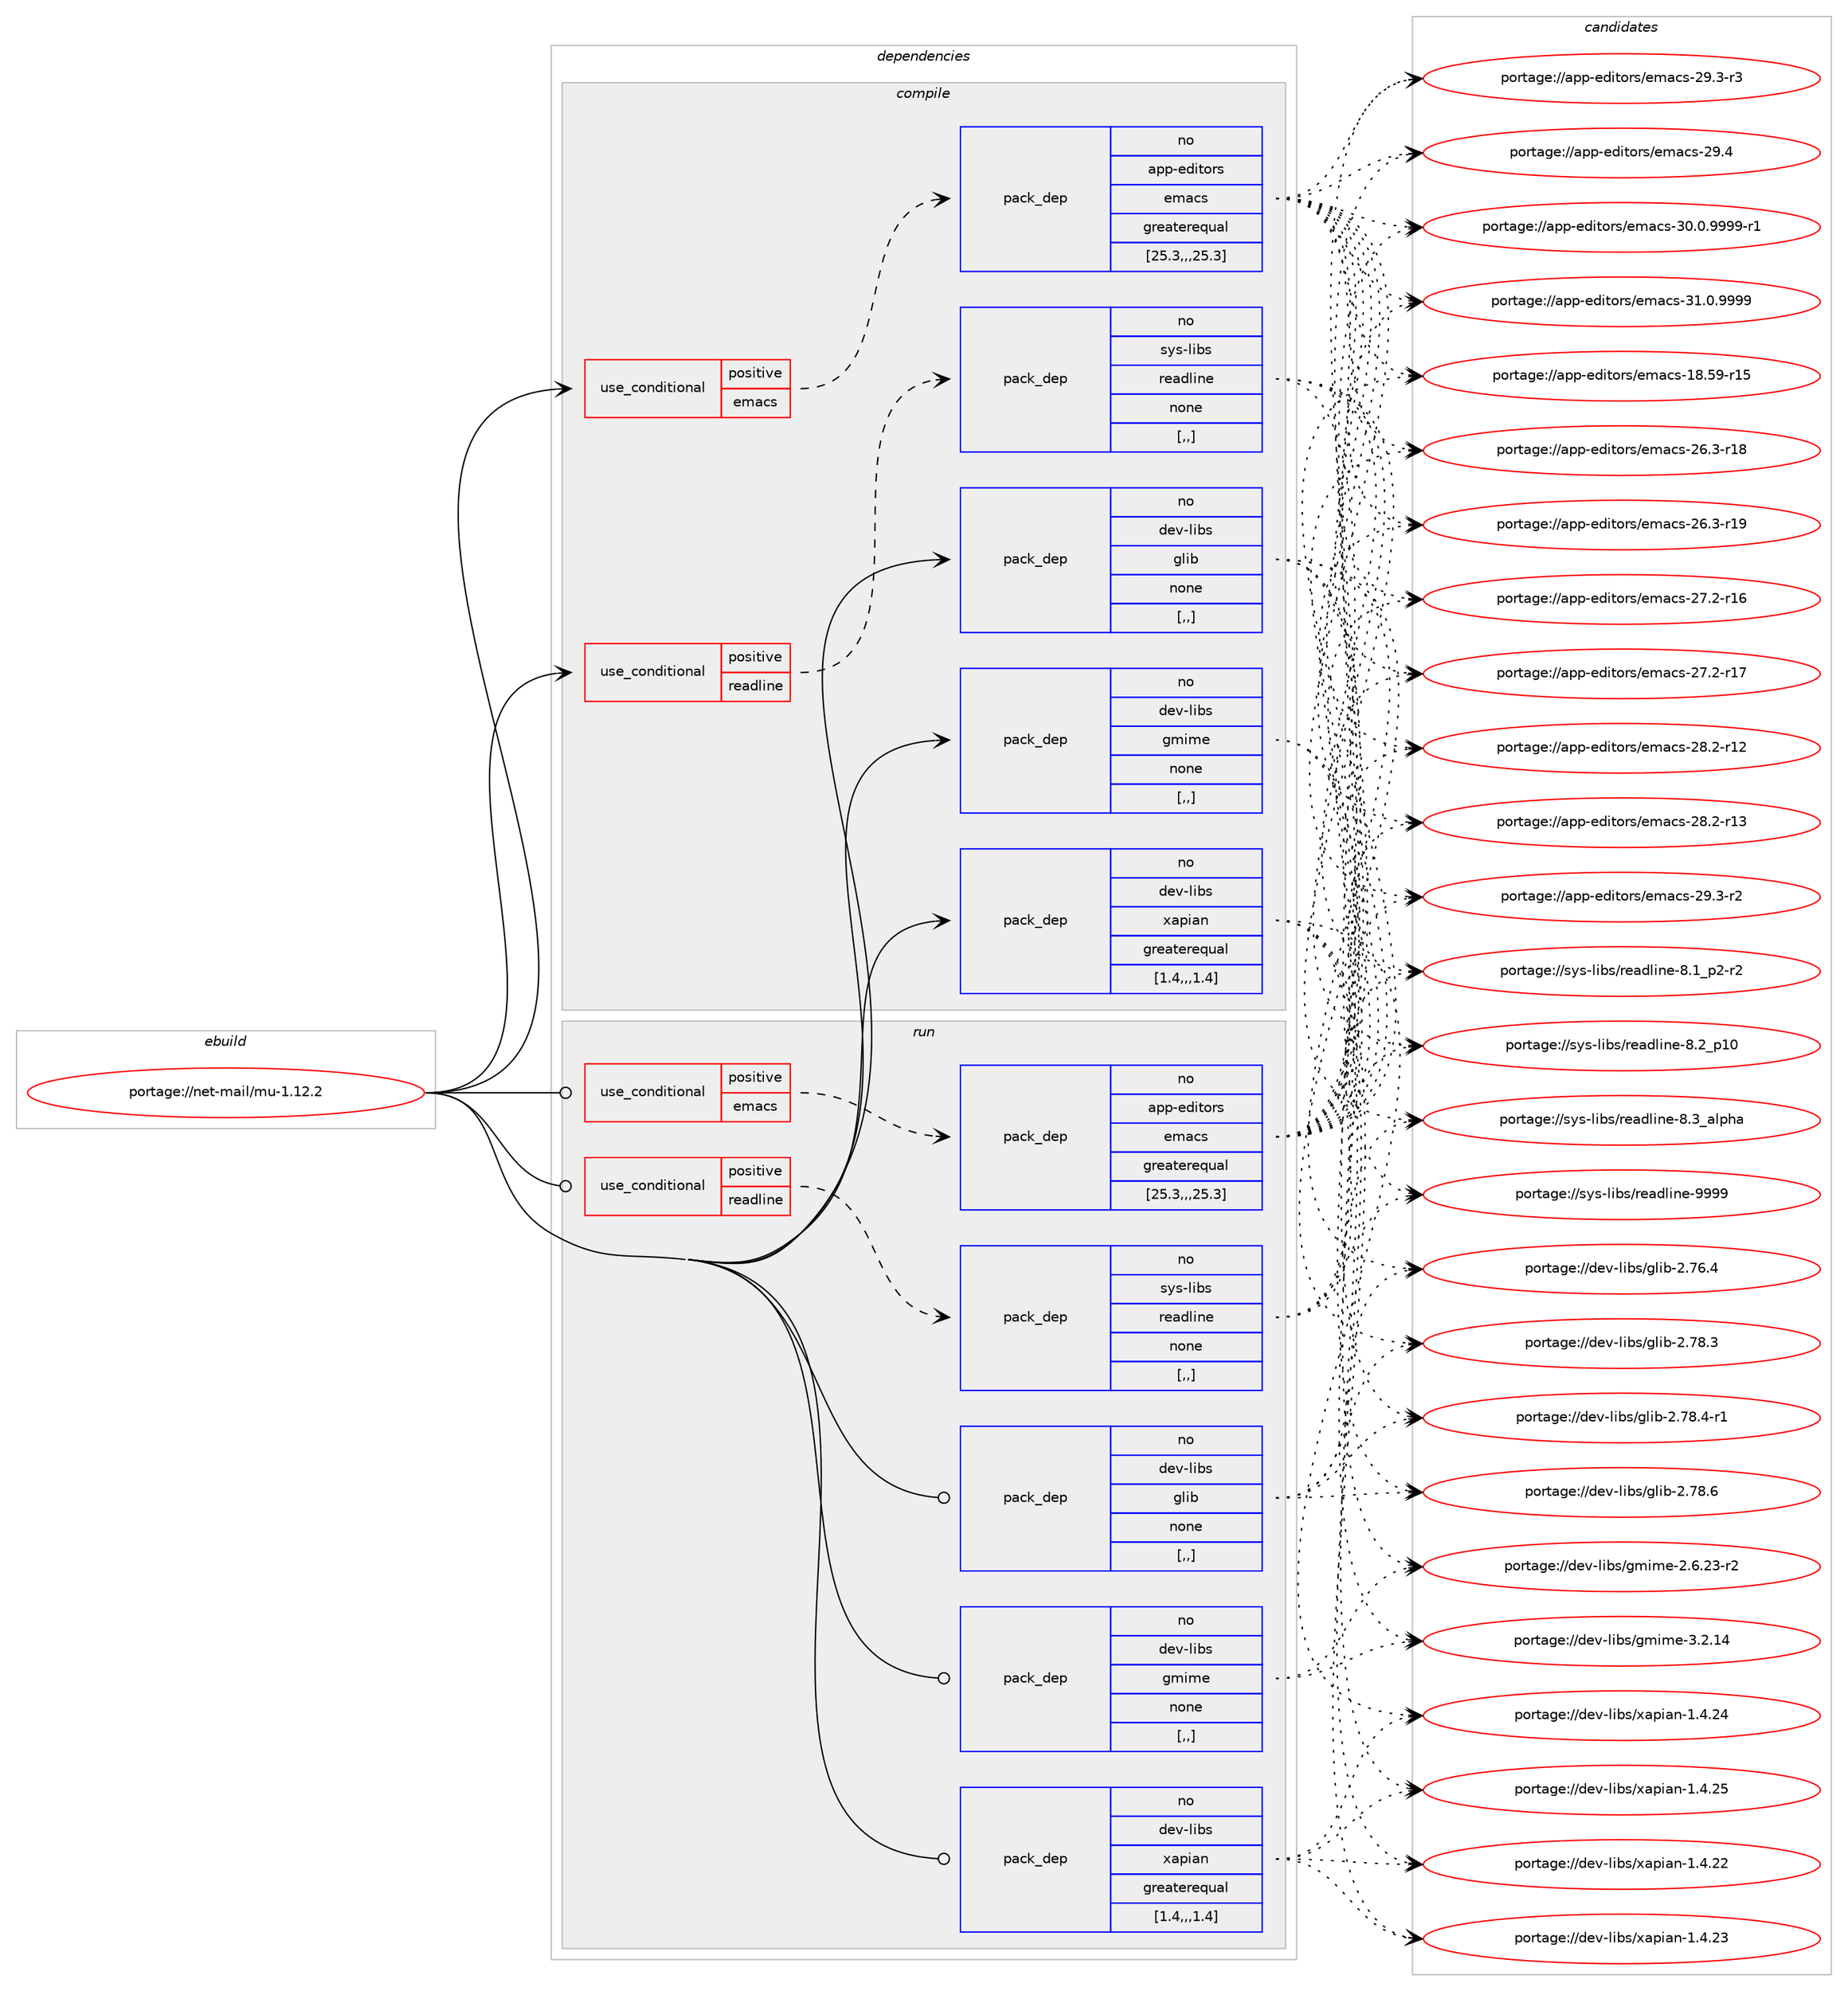 digraph prolog {

# *************
# Graph options
# *************

newrank=true;
concentrate=true;
compound=true;
graph [rankdir=LR,fontname=Helvetica,fontsize=10,ranksep=1.5];#, ranksep=2.5, nodesep=0.2];
edge  [arrowhead=vee];
node  [fontname=Helvetica,fontsize=10];

# **********
# The ebuild
# **********

subgraph cluster_leftcol {
color=gray;
rank=same;
label=<<i>ebuild</i>>;
id [label="portage://net-mail/mu-1.12.2", color=red, width=4, href="../net-mail/mu-1.12.2.svg"];
}

# ****************
# The dependencies
# ****************

subgraph cluster_midcol {
color=gray;
label=<<i>dependencies</i>>;
subgraph cluster_compile {
fillcolor="#eeeeee";
style=filled;
label=<<i>compile</i>>;
subgraph cond92836 {
dependency355344 [label=<<TABLE BORDER="0" CELLBORDER="1" CELLSPACING="0" CELLPADDING="4"><TR><TD ROWSPAN="3" CELLPADDING="10">use_conditional</TD></TR><TR><TD>positive</TD></TR><TR><TD>emacs</TD></TR></TABLE>>, shape=none, color=red];
subgraph pack259899 {
dependency355345 [label=<<TABLE BORDER="0" CELLBORDER="1" CELLSPACING="0" CELLPADDING="4" WIDTH="220"><TR><TD ROWSPAN="6" CELLPADDING="30">pack_dep</TD></TR><TR><TD WIDTH="110">no</TD></TR><TR><TD>app-editors</TD></TR><TR><TD>emacs</TD></TR><TR><TD>greaterequal</TD></TR><TR><TD>[25.3,,,25.3]</TD></TR></TABLE>>, shape=none, color=blue];
}
dependency355344:e -> dependency355345:w [weight=20,style="dashed",arrowhead="vee"];
}
id:e -> dependency355344:w [weight=20,style="solid",arrowhead="vee"];
subgraph cond92837 {
dependency355346 [label=<<TABLE BORDER="0" CELLBORDER="1" CELLSPACING="0" CELLPADDING="4"><TR><TD ROWSPAN="3" CELLPADDING="10">use_conditional</TD></TR><TR><TD>positive</TD></TR><TR><TD>readline</TD></TR></TABLE>>, shape=none, color=red];
subgraph pack259900 {
dependency355347 [label=<<TABLE BORDER="0" CELLBORDER="1" CELLSPACING="0" CELLPADDING="4" WIDTH="220"><TR><TD ROWSPAN="6" CELLPADDING="30">pack_dep</TD></TR><TR><TD WIDTH="110">no</TD></TR><TR><TD>sys-libs</TD></TR><TR><TD>readline</TD></TR><TR><TD>none</TD></TR><TR><TD>[,,]</TD></TR></TABLE>>, shape=none, color=blue];
}
dependency355346:e -> dependency355347:w [weight=20,style="dashed",arrowhead="vee"];
}
id:e -> dependency355346:w [weight=20,style="solid",arrowhead="vee"];
subgraph pack259901 {
dependency355348 [label=<<TABLE BORDER="0" CELLBORDER="1" CELLSPACING="0" CELLPADDING="4" WIDTH="220"><TR><TD ROWSPAN="6" CELLPADDING="30">pack_dep</TD></TR><TR><TD WIDTH="110">no</TD></TR><TR><TD>dev-libs</TD></TR><TR><TD>glib</TD></TR><TR><TD>none</TD></TR><TR><TD>[,,]</TD></TR></TABLE>>, shape=none, color=blue];
}
id:e -> dependency355348:w [weight=20,style="solid",arrowhead="vee"];
subgraph pack259902 {
dependency355349 [label=<<TABLE BORDER="0" CELLBORDER="1" CELLSPACING="0" CELLPADDING="4" WIDTH="220"><TR><TD ROWSPAN="6" CELLPADDING="30">pack_dep</TD></TR><TR><TD WIDTH="110">no</TD></TR><TR><TD>dev-libs</TD></TR><TR><TD>gmime</TD></TR><TR><TD>none</TD></TR><TR><TD>[,,]</TD></TR></TABLE>>, shape=none, color=blue];
}
id:e -> dependency355349:w [weight=20,style="solid",arrowhead="vee"];
subgraph pack259903 {
dependency355350 [label=<<TABLE BORDER="0" CELLBORDER="1" CELLSPACING="0" CELLPADDING="4" WIDTH="220"><TR><TD ROWSPAN="6" CELLPADDING="30">pack_dep</TD></TR><TR><TD WIDTH="110">no</TD></TR><TR><TD>dev-libs</TD></TR><TR><TD>xapian</TD></TR><TR><TD>greaterequal</TD></TR><TR><TD>[1.4,,,1.4]</TD></TR></TABLE>>, shape=none, color=blue];
}
id:e -> dependency355350:w [weight=20,style="solid",arrowhead="vee"];
}
subgraph cluster_compileandrun {
fillcolor="#eeeeee";
style=filled;
label=<<i>compile and run</i>>;
}
subgraph cluster_run {
fillcolor="#eeeeee";
style=filled;
label=<<i>run</i>>;
subgraph cond92838 {
dependency355351 [label=<<TABLE BORDER="0" CELLBORDER="1" CELLSPACING="0" CELLPADDING="4"><TR><TD ROWSPAN="3" CELLPADDING="10">use_conditional</TD></TR><TR><TD>positive</TD></TR><TR><TD>emacs</TD></TR></TABLE>>, shape=none, color=red];
subgraph pack259904 {
dependency355352 [label=<<TABLE BORDER="0" CELLBORDER="1" CELLSPACING="0" CELLPADDING="4" WIDTH="220"><TR><TD ROWSPAN="6" CELLPADDING="30">pack_dep</TD></TR><TR><TD WIDTH="110">no</TD></TR><TR><TD>app-editors</TD></TR><TR><TD>emacs</TD></TR><TR><TD>greaterequal</TD></TR><TR><TD>[25.3,,,25.3]</TD></TR></TABLE>>, shape=none, color=blue];
}
dependency355351:e -> dependency355352:w [weight=20,style="dashed",arrowhead="vee"];
}
id:e -> dependency355351:w [weight=20,style="solid",arrowhead="odot"];
subgraph cond92839 {
dependency355353 [label=<<TABLE BORDER="0" CELLBORDER="1" CELLSPACING="0" CELLPADDING="4"><TR><TD ROWSPAN="3" CELLPADDING="10">use_conditional</TD></TR><TR><TD>positive</TD></TR><TR><TD>readline</TD></TR></TABLE>>, shape=none, color=red];
subgraph pack259905 {
dependency355354 [label=<<TABLE BORDER="0" CELLBORDER="1" CELLSPACING="0" CELLPADDING="4" WIDTH="220"><TR><TD ROWSPAN="6" CELLPADDING="30">pack_dep</TD></TR><TR><TD WIDTH="110">no</TD></TR><TR><TD>sys-libs</TD></TR><TR><TD>readline</TD></TR><TR><TD>none</TD></TR><TR><TD>[,,]</TD></TR></TABLE>>, shape=none, color=blue];
}
dependency355353:e -> dependency355354:w [weight=20,style="dashed",arrowhead="vee"];
}
id:e -> dependency355353:w [weight=20,style="solid",arrowhead="odot"];
subgraph pack259906 {
dependency355355 [label=<<TABLE BORDER="0" CELLBORDER="1" CELLSPACING="0" CELLPADDING="4" WIDTH="220"><TR><TD ROWSPAN="6" CELLPADDING="30">pack_dep</TD></TR><TR><TD WIDTH="110">no</TD></TR><TR><TD>dev-libs</TD></TR><TR><TD>glib</TD></TR><TR><TD>none</TD></TR><TR><TD>[,,]</TD></TR></TABLE>>, shape=none, color=blue];
}
id:e -> dependency355355:w [weight=20,style="solid",arrowhead="odot"];
subgraph pack259907 {
dependency355356 [label=<<TABLE BORDER="0" CELLBORDER="1" CELLSPACING="0" CELLPADDING="4" WIDTH="220"><TR><TD ROWSPAN="6" CELLPADDING="30">pack_dep</TD></TR><TR><TD WIDTH="110">no</TD></TR><TR><TD>dev-libs</TD></TR><TR><TD>gmime</TD></TR><TR><TD>none</TD></TR><TR><TD>[,,]</TD></TR></TABLE>>, shape=none, color=blue];
}
id:e -> dependency355356:w [weight=20,style="solid",arrowhead="odot"];
subgraph pack259908 {
dependency355357 [label=<<TABLE BORDER="0" CELLBORDER="1" CELLSPACING="0" CELLPADDING="4" WIDTH="220"><TR><TD ROWSPAN="6" CELLPADDING="30">pack_dep</TD></TR><TR><TD WIDTH="110">no</TD></TR><TR><TD>dev-libs</TD></TR><TR><TD>xapian</TD></TR><TR><TD>greaterequal</TD></TR><TR><TD>[1.4,,,1.4]</TD></TR></TABLE>>, shape=none, color=blue];
}
id:e -> dependency355357:w [weight=20,style="solid",arrowhead="odot"];
}
}

# **************
# The candidates
# **************

subgraph cluster_choices {
rank=same;
color=gray;
label=<<i>candidates</i>>;

subgraph choice259899 {
color=black;
nodesep=1;
choice9711211245101100105116111114115471011099799115454956465357451144953 [label="portage://app-editors/emacs-18.59-r15", color=red, width=4,href="../app-editors/emacs-18.59-r15.svg"];
choice97112112451011001051161111141154710110997991154550544651451144956 [label="portage://app-editors/emacs-26.3-r18", color=red, width=4,href="../app-editors/emacs-26.3-r18.svg"];
choice97112112451011001051161111141154710110997991154550544651451144957 [label="portage://app-editors/emacs-26.3-r19", color=red, width=4,href="../app-editors/emacs-26.3-r19.svg"];
choice97112112451011001051161111141154710110997991154550554650451144954 [label="portage://app-editors/emacs-27.2-r16", color=red, width=4,href="../app-editors/emacs-27.2-r16.svg"];
choice97112112451011001051161111141154710110997991154550554650451144955 [label="portage://app-editors/emacs-27.2-r17", color=red, width=4,href="../app-editors/emacs-27.2-r17.svg"];
choice97112112451011001051161111141154710110997991154550564650451144950 [label="portage://app-editors/emacs-28.2-r12", color=red, width=4,href="../app-editors/emacs-28.2-r12.svg"];
choice97112112451011001051161111141154710110997991154550564650451144951 [label="portage://app-editors/emacs-28.2-r13", color=red, width=4,href="../app-editors/emacs-28.2-r13.svg"];
choice971121124510110010511611111411547101109979911545505746514511450 [label="portage://app-editors/emacs-29.3-r2", color=red, width=4,href="../app-editors/emacs-29.3-r2.svg"];
choice971121124510110010511611111411547101109979911545505746514511451 [label="portage://app-editors/emacs-29.3-r3", color=red, width=4,href="../app-editors/emacs-29.3-r3.svg"];
choice97112112451011001051161111141154710110997991154550574652 [label="portage://app-editors/emacs-29.4", color=red, width=4,href="../app-editors/emacs-29.4.svg"];
choice9711211245101100105116111114115471011099799115455148464846575757574511449 [label="portage://app-editors/emacs-30.0.9999-r1", color=red, width=4,href="../app-editors/emacs-30.0.9999-r1.svg"];
choice971121124510110010511611111411547101109979911545514946484657575757 [label="portage://app-editors/emacs-31.0.9999", color=red, width=4,href="../app-editors/emacs-31.0.9999.svg"];
dependency355345:e -> choice9711211245101100105116111114115471011099799115454956465357451144953:w [style=dotted,weight="100"];
dependency355345:e -> choice97112112451011001051161111141154710110997991154550544651451144956:w [style=dotted,weight="100"];
dependency355345:e -> choice97112112451011001051161111141154710110997991154550544651451144957:w [style=dotted,weight="100"];
dependency355345:e -> choice97112112451011001051161111141154710110997991154550554650451144954:w [style=dotted,weight="100"];
dependency355345:e -> choice97112112451011001051161111141154710110997991154550554650451144955:w [style=dotted,weight="100"];
dependency355345:e -> choice97112112451011001051161111141154710110997991154550564650451144950:w [style=dotted,weight="100"];
dependency355345:e -> choice97112112451011001051161111141154710110997991154550564650451144951:w [style=dotted,weight="100"];
dependency355345:e -> choice971121124510110010511611111411547101109979911545505746514511450:w [style=dotted,weight="100"];
dependency355345:e -> choice971121124510110010511611111411547101109979911545505746514511451:w [style=dotted,weight="100"];
dependency355345:e -> choice97112112451011001051161111141154710110997991154550574652:w [style=dotted,weight="100"];
dependency355345:e -> choice9711211245101100105116111114115471011099799115455148464846575757574511449:w [style=dotted,weight="100"];
dependency355345:e -> choice971121124510110010511611111411547101109979911545514946484657575757:w [style=dotted,weight="100"];
}
subgraph choice259900 {
color=black;
nodesep=1;
choice115121115451081059811547114101971001081051101014556464995112504511450 [label="portage://sys-libs/readline-8.1_p2-r2", color=red, width=4,href="../sys-libs/readline-8.1_p2-r2.svg"];
choice1151211154510810598115471141019710010810511010145564650951124948 [label="portage://sys-libs/readline-8.2_p10", color=red, width=4,href="../sys-libs/readline-8.2_p10.svg"];
choice1151211154510810598115471141019710010810511010145564651959710811210497 [label="portage://sys-libs/readline-8.3_alpha", color=red, width=4,href="../sys-libs/readline-8.3_alpha.svg"];
choice115121115451081059811547114101971001081051101014557575757 [label="portage://sys-libs/readline-9999", color=red, width=4,href="../sys-libs/readline-9999.svg"];
dependency355347:e -> choice115121115451081059811547114101971001081051101014556464995112504511450:w [style=dotted,weight="100"];
dependency355347:e -> choice1151211154510810598115471141019710010810511010145564650951124948:w [style=dotted,weight="100"];
dependency355347:e -> choice1151211154510810598115471141019710010810511010145564651959710811210497:w [style=dotted,weight="100"];
dependency355347:e -> choice115121115451081059811547114101971001081051101014557575757:w [style=dotted,weight="100"];
}
subgraph choice259901 {
color=black;
nodesep=1;
choice1001011184510810598115471031081059845504655544652 [label="portage://dev-libs/glib-2.76.4", color=red, width=4,href="../dev-libs/glib-2.76.4.svg"];
choice1001011184510810598115471031081059845504655564651 [label="portage://dev-libs/glib-2.78.3", color=red, width=4,href="../dev-libs/glib-2.78.3.svg"];
choice10010111845108105981154710310810598455046555646524511449 [label="portage://dev-libs/glib-2.78.4-r1", color=red, width=4,href="../dev-libs/glib-2.78.4-r1.svg"];
choice1001011184510810598115471031081059845504655564654 [label="portage://dev-libs/glib-2.78.6", color=red, width=4,href="../dev-libs/glib-2.78.6.svg"];
dependency355348:e -> choice1001011184510810598115471031081059845504655544652:w [style=dotted,weight="100"];
dependency355348:e -> choice1001011184510810598115471031081059845504655564651:w [style=dotted,weight="100"];
dependency355348:e -> choice10010111845108105981154710310810598455046555646524511449:w [style=dotted,weight="100"];
dependency355348:e -> choice1001011184510810598115471031081059845504655564654:w [style=dotted,weight="100"];
}
subgraph choice259902 {
color=black;
nodesep=1;
choice100101118451081059811547103109105109101455046544650514511450 [label="portage://dev-libs/gmime-2.6.23-r2", color=red, width=4,href="../dev-libs/gmime-2.6.23-r2.svg"];
choice10010111845108105981154710310910510910145514650464952 [label="portage://dev-libs/gmime-3.2.14", color=red, width=4,href="../dev-libs/gmime-3.2.14.svg"];
dependency355349:e -> choice100101118451081059811547103109105109101455046544650514511450:w [style=dotted,weight="100"];
dependency355349:e -> choice10010111845108105981154710310910510910145514650464952:w [style=dotted,weight="100"];
}
subgraph choice259903 {
color=black;
nodesep=1;
choice100101118451081059811547120971121059711045494652465050 [label="portage://dev-libs/xapian-1.4.22", color=red, width=4,href="../dev-libs/xapian-1.4.22.svg"];
choice100101118451081059811547120971121059711045494652465051 [label="portage://dev-libs/xapian-1.4.23", color=red, width=4,href="../dev-libs/xapian-1.4.23.svg"];
choice100101118451081059811547120971121059711045494652465052 [label="portage://dev-libs/xapian-1.4.24", color=red, width=4,href="../dev-libs/xapian-1.4.24.svg"];
choice100101118451081059811547120971121059711045494652465053 [label="portage://dev-libs/xapian-1.4.25", color=red, width=4,href="../dev-libs/xapian-1.4.25.svg"];
dependency355350:e -> choice100101118451081059811547120971121059711045494652465050:w [style=dotted,weight="100"];
dependency355350:e -> choice100101118451081059811547120971121059711045494652465051:w [style=dotted,weight="100"];
dependency355350:e -> choice100101118451081059811547120971121059711045494652465052:w [style=dotted,weight="100"];
dependency355350:e -> choice100101118451081059811547120971121059711045494652465053:w [style=dotted,weight="100"];
}
subgraph choice259904 {
color=black;
nodesep=1;
choice9711211245101100105116111114115471011099799115454956465357451144953 [label="portage://app-editors/emacs-18.59-r15", color=red, width=4,href="../app-editors/emacs-18.59-r15.svg"];
choice97112112451011001051161111141154710110997991154550544651451144956 [label="portage://app-editors/emacs-26.3-r18", color=red, width=4,href="../app-editors/emacs-26.3-r18.svg"];
choice97112112451011001051161111141154710110997991154550544651451144957 [label="portage://app-editors/emacs-26.3-r19", color=red, width=4,href="../app-editors/emacs-26.3-r19.svg"];
choice97112112451011001051161111141154710110997991154550554650451144954 [label="portage://app-editors/emacs-27.2-r16", color=red, width=4,href="../app-editors/emacs-27.2-r16.svg"];
choice97112112451011001051161111141154710110997991154550554650451144955 [label="portage://app-editors/emacs-27.2-r17", color=red, width=4,href="../app-editors/emacs-27.2-r17.svg"];
choice97112112451011001051161111141154710110997991154550564650451144950 [label="portage://app-editors/emacs-28.2-r12", color=red, width=4,href="../app-editors/emacs-28.2-r12.svg"];
choice97112112451011001051161111141154710110997991154550564650451144951 [label="portage://app-editors/emacs-28.2-r13", color=red, width=4,href="../app-editors/emacs-28.2-r13.svg"];
choice971121124510110010511611111411547101109979911545505746514511450 [label="portage://app-editors/emacs-29.3-r2", color=red, width=4,href="../app-editors/emacs-29.3-r2.svg"];
choice971121124510110010511611111411547101109979911545505746514511451 [label="portage://app-editors/emacs-29.3-r3", color=red, width=4,href="../app-editors/emacs-29.3-r3.svg"];
choice97112112451011001051161111141154710110997991154550574652 [label="portage://app-editors/emacs-29.4", color=red, width=4,href="../app-editors/emacs-29.4.svg"];
choice9711211245101100105116111114115471011099799115455148464846575757574511449 [label="portage://app-editors/emacs-30.0.9999-r1", color=red, width=4,href="../app-editors/emacs-30.0.9999-r1.svg"];
choice971121124510110010511611111411547101109979911545514946484657575757 [label="portage://app-editors/emacs-31.0.9999", color=red, width=4,href="../app-editors/emacs-31.0.9999.svg"];
dependency355352:e -> choice9711211245101100105116111114115471011099799115454956465357451144953:w [style=dotted,weight="100"];
dependency355352:e -> choice97112112451011001051161111141154710110997991154550544651451144956:w [style=dotted,weight="100"];
dependency355352:e -> choice97112112451011001051161111141154710110997991154550544651451144957:w [style=dotted,weight="100"];
dependency355352:e -> choice97112112451011001051161111141154710110997991154550554650451144954:w [style=dotted,weight="100"];
dependency355352:e -> choice97112112451011001051161111141154710110997991154550554650451144955:w [style=dotted,weight="100"];
dependency355352:e -> choice97112112451011001051161111141154710110997991154550564650451144950:w [style=dotted,weight="100"];
dependency355352:e -> choice97112112451011001051161111141154710110997991154550564650451144951:w [style=dotted,weight="100"];
dependency355352:e -> choice971121124510110010511611111411547101109979911545505746514511450:w [style=dotted,weight="100"];
dependency355352:e -> choice971121124510110010511611111411547101109979911545505746514511451:w [style=dotted,weight="100"];
dependency355352:e -> choice97112112451011001051161111141154710110997991154550574652:w [style=dotted,weight="100"];
dependency355352:e -> choice9711211245101100105116111114115471011099799115455148464846575757574511449:w [style=dotted,weight="100"];
dependency355352:e -> choice971121124510110010511611111411547101109979911545514946484657575757:w [style=dotted,weight="100"];
}
subgraph choice259905 {
color=black;
nodesep=1;
choice115121115451081059811547114101971001081051101014556464995112504511450 [label="portage://sys-libs/readline-8.1_p2-r2", color=red, width=4,href="../sys-libs/readline-8.1_p2-r2.svg"];
choice1151211154510810598115471141019710010810511010145564650951124948 [label="portage://sys-libs/readline-8.2_p10", color=red, width=4,href="../sys-libs/readline-8.2_p10.svg"];
choice1151211154510810598115471141019710010810511010145564651959710811210497 [label="portage://sys-libs/readline-8.3_alpha", color=red, width=4,href="../sys-libs/readline-8.3_alpha.svg"];
choice115121115451081059811547114101971001081051101014557575757 [label="portage://sys-libs/readline-9999", color=red, width=4,href="../sys-libs/readline-9999.svg"];
dependency355354:e -> choice115121115451081059811547114101971001081051101014556464995112504511450:w [style=dotted,weight="100"];
dependency355354:e -> choice1151211154510810598115471141019710010810511010145564650951124948:w [style=dotted,weight="100"];
dependency355354:e -> choice1151211154510810598115471141019710010810511010145564651959710811210497:w [style=dotted,weight="100"];
dependency355354:e -> choice115121115451081059811547114101971001081051101014557575757:w [style=dotted,weight="100"];
}
subgraph choice259906 {
color=black;
nodesep=1;
choice1001011184510810598115471031081059845504655544652 [label="portage://dev-libs/glib-2.76.4", color=red, width=4,href="../dev-libs/glib-2.76.4.svg"];
choice1001011184510810598115471031081059845504655564651 [label="portage://dev-libs/glib-2.78.3", color=red, width=4,href="../dev-libs/glib-2.78.3.svg"];
choice10010111845108105981154710310810598455046555646524511449 [label="portage://dev-libs/glib-2.78.4-r1", color=red, width=4,href="../dev-libs/glib-2.78.4-r1.svg"];
choice1001011184510810598115471031081059845504655564654 [label="portage://dev-libs/glib-2.78.6", color=red, width=4,href="../dev-libs/glib-2.78.6.svg"];
dependency355355:e -> choice1001011184510810598115471031081059845504655544652:w [style=dotted,weight="100"];
dependency355355:e -> choice1001011184510810598115471031081059845504655564651:w [style=dotted,weight="100"];
dependency355355:e -> choice10010111845108105981154710310810598455046555646524511449:w [style=dotted,weight="100"];
dependency355355:e -> choice1001011184510810598115471031081059845504655564654:w [style=dotted,weight="100"];
}
subgraph choice259907 {
color=black;
nodesep=1;
choice100101118451081059811547103109105109101455046544650514511450 [label="portage://dev-libs/gmime-2.6.23-r2", color=red, width=4,href="../dev-libs/gmime-2.6.23-r2.svg"];
choice10010111845108105981154710310910510910145514650464952 [label="portage://dev-libs/gmime-3.2.14", color=red, width=4,href="../dev-libs/gmime-3.2.14.svg"];
dependency355356:e -> choice100101118451081059811547103109105109101455046544650514511450:w [style=dotted,weight="100"];
dependency355356:e -> choice10010111845108105981154710310910510910145514650464952:w [style=dotted,weight="100"];
}
subgraph choice259908 {
color=black;
nodesep=1;
choice100101118451081059811547120971121059711045494652465050 [label="portage://dev-libs/xapian-1.4.22", color=red, width=4,href="../dev-libs/xapian-1.4.22.svg"];
choice100101118451081059811547120971121059711045494652465051 [label="portage://dev-libs/xapian-1.4.23", color=red, width=4,href="../dev-libs/xapian-1.4.23.svg"];
choice100101118451081059811547120971121059711045494652465052 [label="portage://dev-libs/xapian-1.4.24", color=red, width=4,href="../dev-libs/xapian-1.4.24.svg"];
choice100101118451081059811547120971121059711045494652465053 [label="portage://dev-libs/xapian-1.4.25", color=red, width=4,href="../dev-libs/xapian-1.4.25.svg"];
dependency355357:e -> choice100101118451081059811547120971121059711045494652465050:w [style=dotted,weight="100"];
dependency355357:e -> choice100101118451081059811547120971121059711045494652465051:w [style=dotted,weight="100"];
dependency355357:e -> choice100101118451081059811547120971121059711045494652465052:w [style=dotted,weight="100"];
dependency355357:e -> choice100101118451081059811547120971121059711045494652465053:w [style=dotted,weight="100"];
}
}

}
